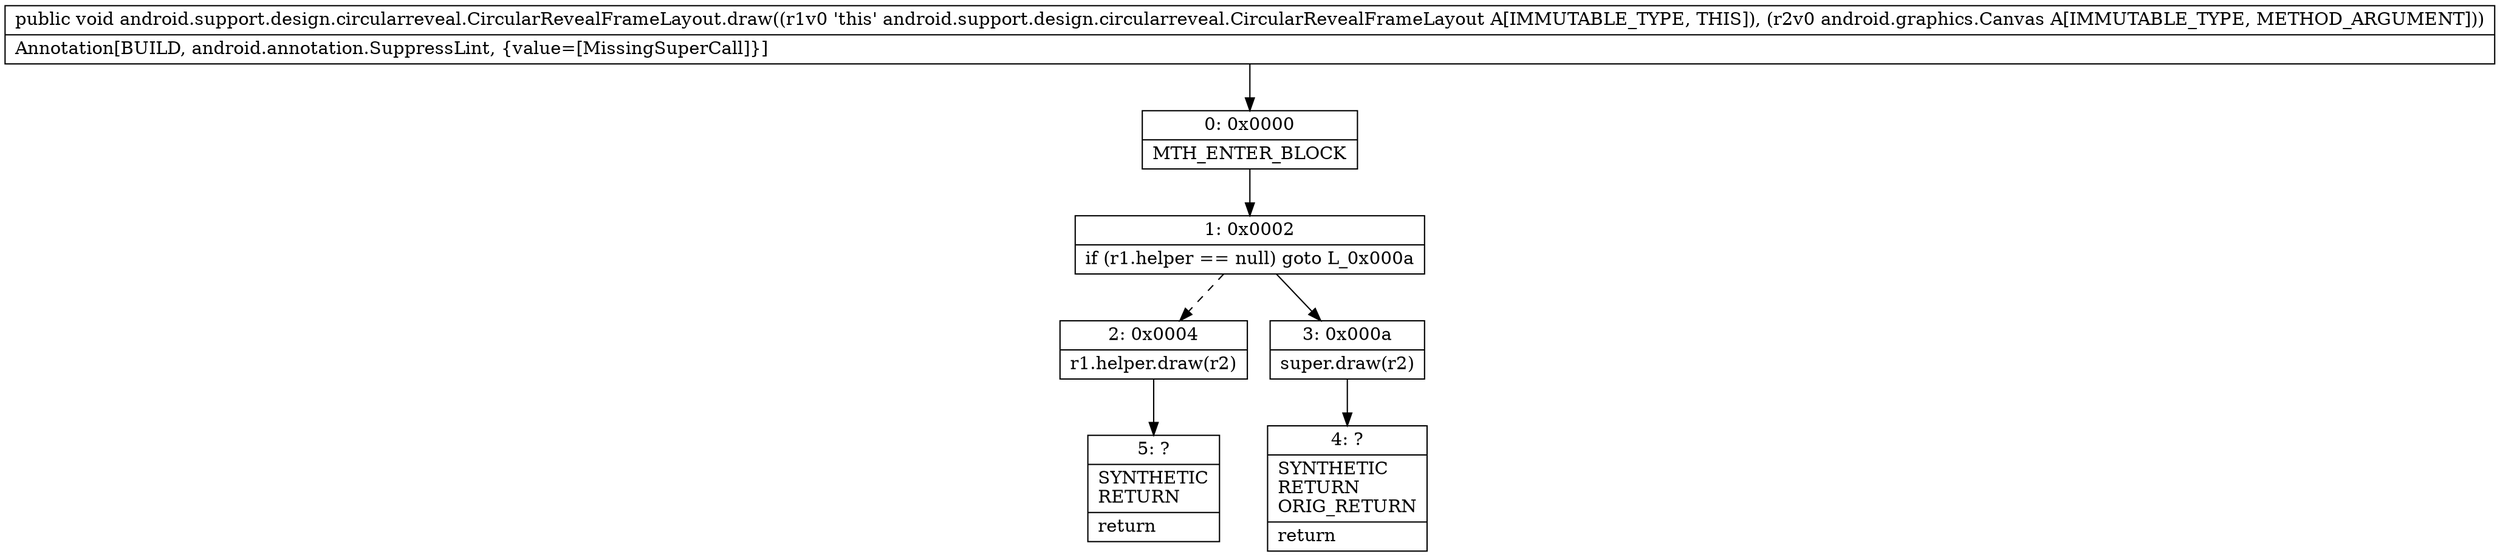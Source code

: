 digraph "CFG forandroid.support.design.circularreveal.CircularRevealFrameLayout.draw(Landroid\/graphics\/Canvas;)V" {
Node_0 [shape=record,label="{0\:\ 0x0000|MTH_ENTER_BLOCK\l}"];
Node_1 [shape=record,label="{1\:\ 0x0002|if (r1.helper == null) goto L_0x000a\l}"];
Node_2 [shape=record,label="{2\:\ 0x0004|r1.helper.draw(r2)\l}"];
Node_3 [shape=record,label="{3\:\ 0x000a|super.draw(r2)\l}"];
Node_4 [shape=record,label="{4\:\ ?|SYNTHETIC\lRETURN\lORIG_RETURN\l|return\l}"];
Node_5 [shape=record,label="{5\:\ ?|SYNTHETIC\lRETURN\l|return\l}"];
MethodNode[shape=record,label="{public void android.support.design.circularreveal.CircularRevealFrameLayout.draw((r1v0 'this' android.support.design.circularreveal.CircularRevealFrameLayout A[IMMUTABLE_TYPE, THIS]), (r2v0 android.graphics.Canvas A[IMMUTABLE_TYPE, METHOD_ARGUMENT]))  | Annotation[BUILD, android.annotation.SuppressLint, \{value=[MissingSuperCall]\}]\l}"];
MethodNode -> Node_0;
Node_0 -> Node_1;
Node_1 -> Node_2[style=dashed];
Node_1 -> Node_3;
Node_2 -> Node_5;
Node_3 -> Node_4;
}

